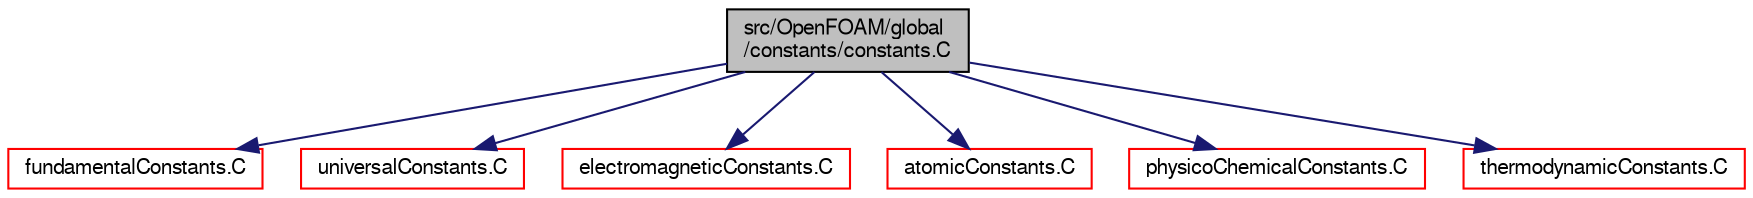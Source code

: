 digraph "src/OpenFOAM/global/constants/constants.C"
{
  bgcolor="transparent";
  edge [fontname="FreeSans",fontsize="10",labelfontname="FreeSans",labelfontsize="10"];
  node [fontname="FreeSans",fontsize="10",shape=record];
  Node1 [label="src/OpenFOAM/global\l/constants/constants.C",height=0.2,width=0.4,color="black", fillcolor="grey75", style="filled" fontcolor="black"];
  Node1 -> Node2 [color="midnightblue",fontsize="10",style="solid",fontname="FreeSans"];
  Node2 [label="fundamentalConstants.C",height=0.2,width=0.4,color="red",URL="$a07700.html",tooltip="Fundamental dimensioned constants. "];
  Node1 -> Node3 [color="midnightblue",fontsize="10",style="solid",fontname="FreeSans"];
  Node3 [label="universalConstants.C",height=0.2,width=0.4,color="red",URL="$a07707.html"];
  Node1 -> Node4 [color="midnightblue",fontsize="10",style="solid",fontname="FreeSans"];
  Node4 [label="electromagneticConstants.C",height=0.2,width=0.4,color="red",URL="$a07698.html"];
  Node1 -> Node5 [color="midnightblue",fontsize="10",style="solid",fontname="FreeSans"];
  Node5 [label="atomicConstants.C",height=0.2,width=0.4,color="red",URL="$a07692.html"];
  Node1 -> Node6 [color="midnightblue",fontsize="10",style="solid",fontname="FreeSans"];
  Node6 [label="physicoChemicalConstants.C",height=0.2,width=0.4,color="red",URL="$a07703.html"];
  Node1 -> Node7 [color="midnightblue",fontsize="10",style="solid",fontname="FreeSans"];
  Node7 [label="thermodynamicConstants.C",height=0.2,width=0.4,color="red",URL="$a07705.html"];
}
